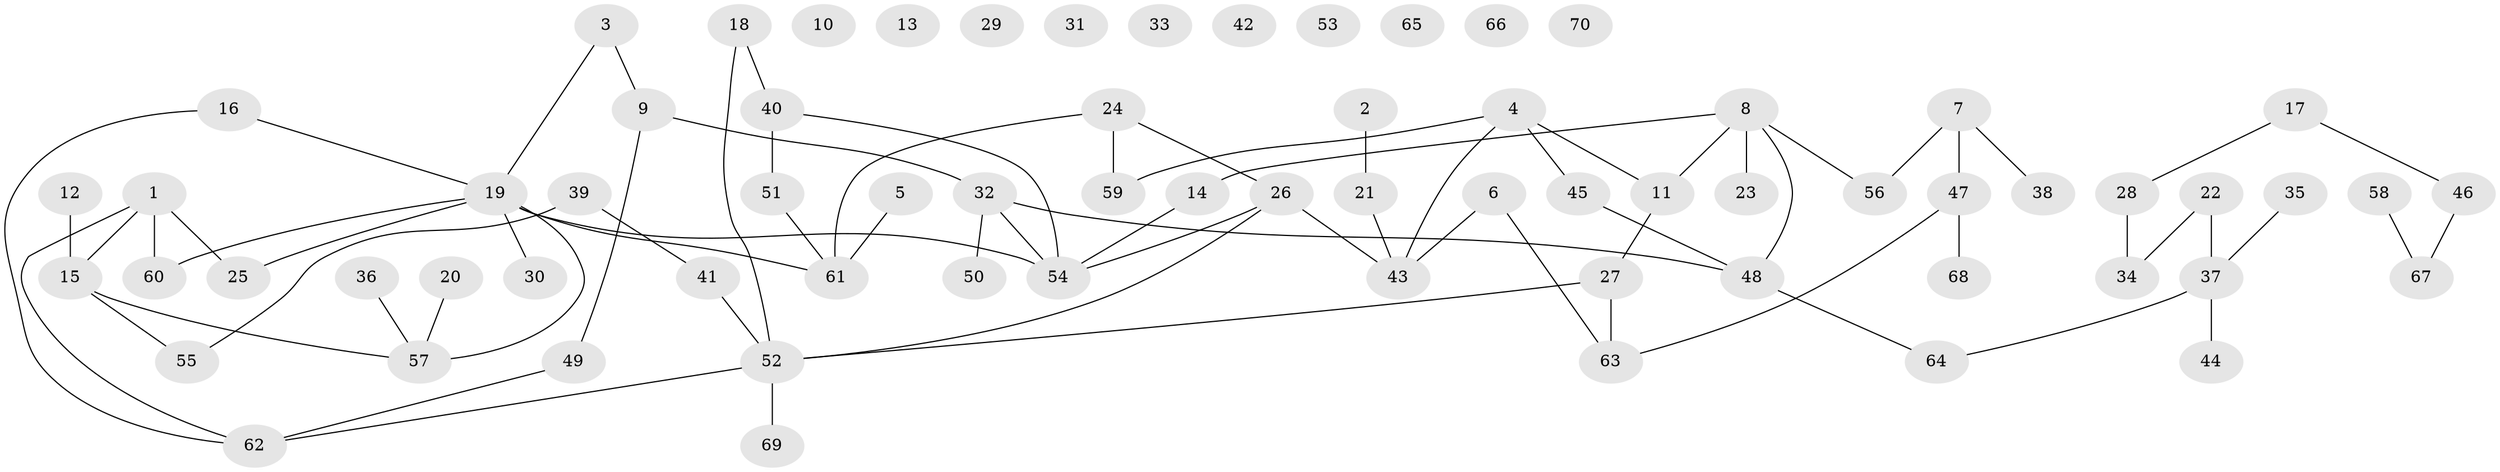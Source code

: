 // Generated by graph-tools (version 1.1) at 2025/33/03/09/25 02:33:25]
// undirected, 70 vertices, 76 edges
graph export_dot {
graph [start="1"]
  node [color=gray90,style=filled];
  1;
  2;
  3;
  4;
  5;
  6;
  7;
  8;
  9;
  10;
  11;
  12;
  13;
  14;
  15;
  16;
  17;
  18;
  19;
  20;
  21;
  22;
  23;
  24;
  25;
  26;
  27;
  28;
  29;
  30;
  31;
  32;
  33;
  34;
  35;
  36;
  37;
  38;
  39;
  40;
  41;
  42;
  43;
  44;
  45;
  46;
  47;
  48;
  49;
  50;
  51;
  52;
  53;
  54;
  55;
  56;
  57;
  58;
  59;
  60;
  61;
  62;
  63;
  64;
  65;
  66;
  67;
  68;
  69;
  70;
  1 -- 15;
  1 -- 25;
  1 -- 60;
  1 -- 62;
  2 -- 21;
  3 -- 9;
  3 -- 19;
  4 -- 11;
  4 -- 43;
  4 -- 45;
  4 -- 59;
  5 -- 61;
  6 -- 43;
  6 -- 63;
  7 -- 38;
  7 -- 47;
  7 -- 56;
  8 -- 11;
  8 -- 14;
  8 -- 23;
  8 -- 48;
  8 -- 56;
  9 -- 32;
  9 -- 49;
  11 -- 27;
  12 -- 15;
  14 -- 54;
  15 -- 55;
  15 -- 57;
  16 -- 19;
  16 -- 62;
  17 -- 28;
  17 -- 46;
  18 -- 40;
  18 -- 52;
  19 -- 25;
  19 -- 30;
  19 -- 54;
  19 -- 57;
  19 -- 60;
  19 -- 61;
  20 -- 57;
  21 -- 43;
  22 -- 34;
  22 -- 37;
  24 -- 26;
  24 -- 59;
  24 -- 61;
  26 -- 43;
  26 -- 52;
  26 -- 54;
  27 -- 52;
  27 -- 63;
  28 -- 34;
  32 -- 48;
  32 -- 50;
  32 -- 54;
  35 -- 37;
  36 -- 57;
  37 -- 44;
  37 -- 64;
  39 -- 41;
  39 -- 55;
  40 -- 51;
  40 -- 54;
  41 -- 52;
  45 -- 48;
  46 -- 67;
  47 -- 63;
  47 -- 68;
  48 -- 64;
  49 -- 62;
  51 -- 61;
  52 -- 62;
  52 -- 69;
  58 -- 67;
}
